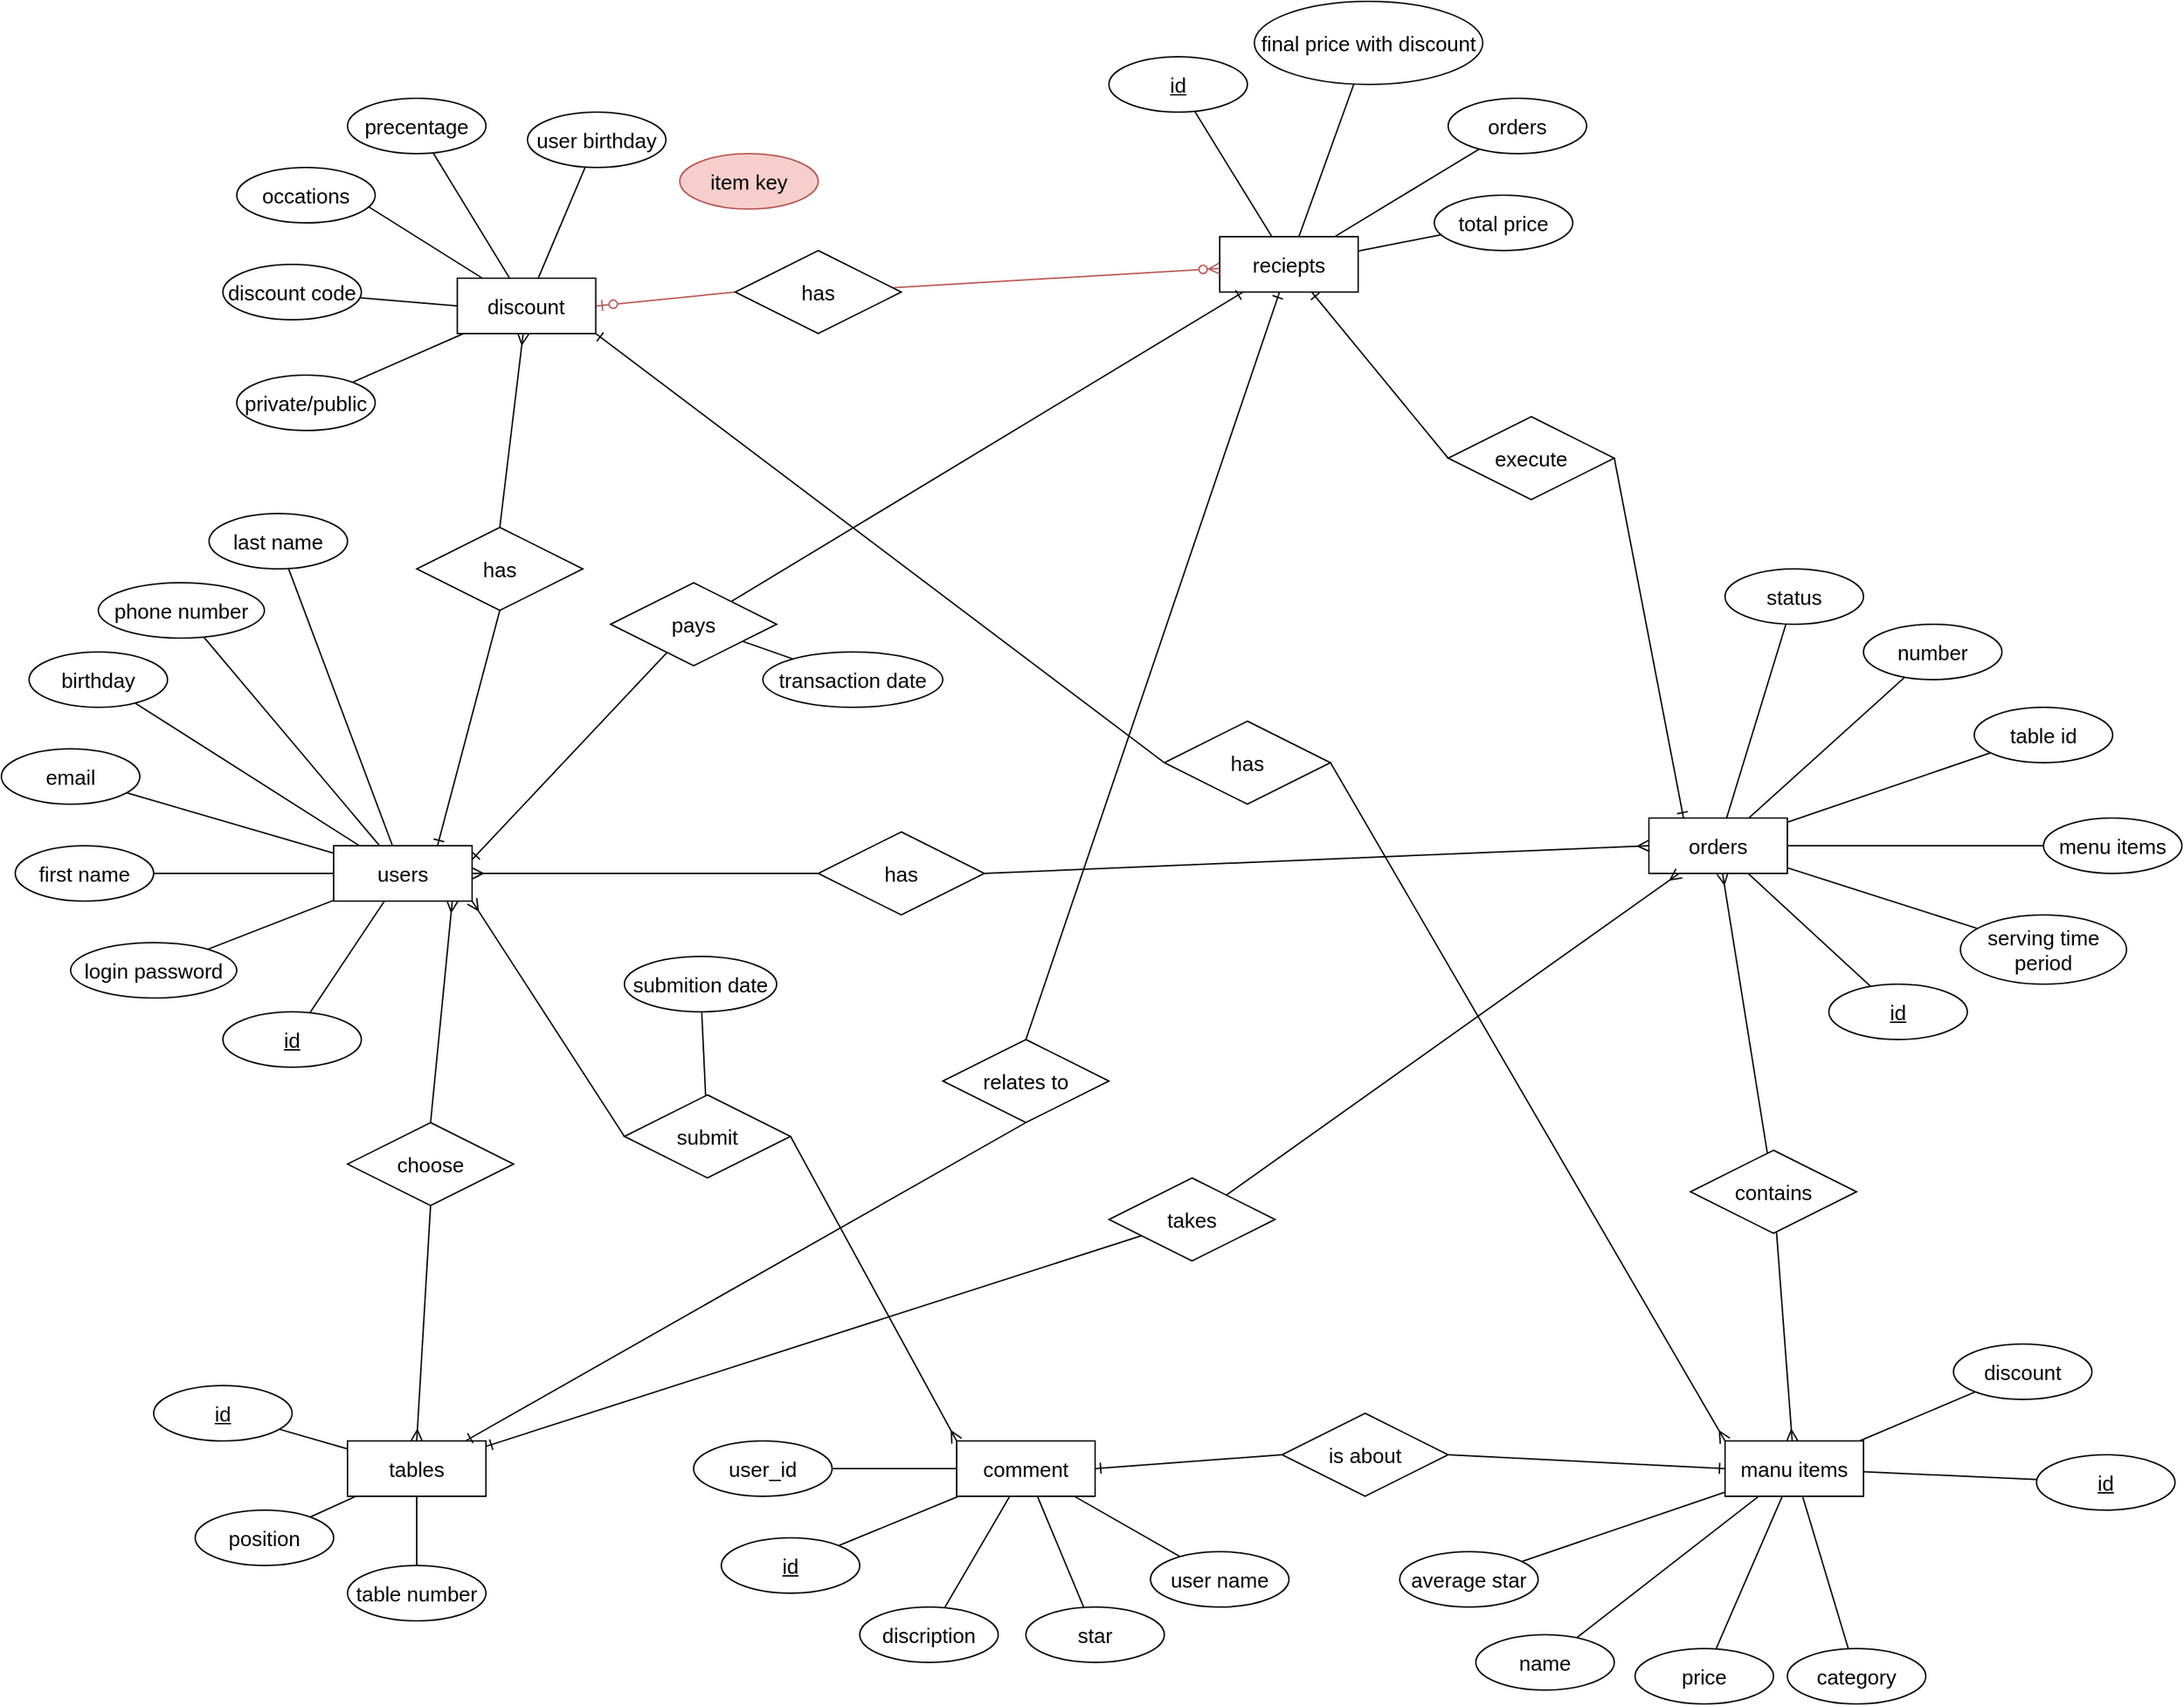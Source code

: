 <mxfile version="20.3.0" type="device"><diagram id="Ddpy_RjK-5QXKhTfbjo5" name="cafe-1"><mxGraphModel dx="2886" dy="1777" grid="1" gridSize="10" guides="1" tooltips="1" connect="1" arrows="1" fold="1" page="1" pageScale="1" pageWidth="1100" pageHeight="850" math="0" shadow="0"><root><mxCell id="0"/><mxCell id="1" parent="0"/><mxCell id="pm5B5KSl-PysvvUsQsXm-1" value="users" style="whiteSpace=wrap;html=1;align=center;fontSize=15;" vertex="1" parent="1"><mxGeometry x="30" y="10" width="100" height="40" as="geometry"/></mxCell><mxCell id="pm5B5KSl-PysvvUsQsXm-2" value="manu items" style="whiteSpace=wrap;html=1;align=center;fontSize=15;" vertex="1" parent="1"><mxGeometry x="1035" y="440" width="100" height="40" as="geometry"/></mxCell><mxCell id="pm5B5KSl-PysvvUsQsXm-3" value="reciepts" style="whiteSpace=wrap;html=1;align=center;fontSize=15;" vertex="1" parent="1"><mxGeometry x="670" y="-430" width="100" height="40" as="geometry"/></mxCell><mxCell id="pm5B5KSl-PysvvUsQsXm-4" value="orders" style="whiteSpace=wrap;html=1;align=center;fontSize=15;" vertex="1" parent="1"><mxGeometry x="980" y="-10" width="100" height="40" as="geometry"/></mxCell><mxCell id="pm5B5KSl-PysvvUsQsXm-5" value="tables" style="whiteSpace=wrap;html=1;align=center;fontSize=15;" vertex="1" parent="1"><mxGeometry x="40" y="440" width="100" height="40" as="geometry"/></mxCell><mxCell id="pm5B5KSl-PysvvUsQsXm-15" value="" style="rounded=0;orthogonalLoop=1;jettySize=auto;html=1;startArrow=none;startFill=0;endArrow=none;endFill=0;fontSize=15;" edge="1" parent="1" source="pm5B5KSl-PysvvUsQsXm-6" target="pm5B5KSl-PysvvUsQsXm-1"><mxGeometry relative="1" as="geometry"/></mxCell><mxCell id="pm5B5KSl-PysvvUsQsXm-6" value="id" style="ellipse;whiteSpace=wrap;html=1;align=center;fontStyle=4;fontSize=15;" vertex="1" parent="1"><mxGeometry x="-50" y="130" width="100" height="40" as="geometry"/></mxCell><mxCell id="pm5B5KSl-PysvvUsQsXm-18" value="" style="edgeStyle=none;rounded=0;orthogonalLoop=1;jettySize=auto;html=1;startArrow=none;startFill=0;endArrow=none;endFill=0;fontSize=15;" edge="1" parent="1" source="pm5B5KSl-PysvvUsQsXm-7" target="pm5B5KSl-PysvvUsQsXm-1"><mxGeometry relative="1" as="geometry"/></mxCell><mxCell id="pm5B5KSl-PysvvUsQsXm-7" value="last name" style="ellipse;whiteSpace=wrap;html=1;align=center;fontSize=15;" vertex="1" parent="1"><mxGeometry x="-60" y="-230" width="100" height="40" as="geometry"/></mxCell><mxCell id="pm5B5KSl-PysvvUsQsXm-16" value="" style="edgeStyle=none;rounded=0;orthogonalLoop=1;jettySize=auto;html=1;startArrow=none;startFill=0;endArrow=none;endFill=0;fontSize=15;" edge="1" parent="1" source="pm5B5KSl-PysvvUsQsXm-8" target="pm5B5KSl-PysvvUsQsXm-1"><mxGeometry relative="1" as="geometry"/></mxCell><mxCell id="pm5B5KSl-PysvvUsQsXm-8" value="phone number" style="ellipse;whiteSpace=wrap;html=1;align=center;fontSize=15;" vertex="1" parent="1"><mxGeometry x="-140" y="-180" width="120" height="40" as="geometry"/></mxCell><mxCell id="pm5B5KSl-PysvvUsQsXm-17" value="" style="edgeStyle=none;rounded=0;orthogonalLoop=1;jettySize=auto;html=1;startArrow=none;startFill=0;endArrow=none;endFill=0;fontSize=15;" edge="1" parent="1" source="pm5B5KSl-PysvvUsQsXm-9" target="pm5B5KSl-PysvvUsQsXm-1"><mxGeometry relative="1" as="geometry"/></mxCell><mxCell id="pm5B5KSl-PysvvUsQsXm-9" value="first name" style="ellipse;whiteSpace=wrap;html=1;align=center;fontSize=15;" vertex="1" parent="1"><mxGeometry x="-200" y="10" width="100" height="40" as="geometry"/></mxCell><mxCell id="pm5B5KSl-PysvvUsQsXm-19" value="" style="edgeStyle=none;rounded=0;orthogonalLoop=1;jettySize=auto;html=1;startArrow=none;startFill=0;endArrow=none;endFill=0;fontSize=15;" edge="1" parent="1" source="pm5B5KSl-PysvvUsQsXm-10" target="pm5B5KSl-PysvvUsQsXm-4"><mxGeometry relative="1" as="geometry"/></mxCell><mxCell id="pm5B5KSl-PysvvUsQsXm-10" value="table id" style="ellipse;whiteSpace=wrap;html=1;align=center;fontSize=15;" vertex="1" parent="1"><mxGeometry x="1215" y="-90" width="100" height="40" as="geometry"/></mxCell><mxCell id="pm5B5KSl-PysvvUsQsXm-20" value="" style="edgeStyle=none;rounded=0;orthogonalLoop=1;jettySize=auto;html=1;startArrow=none;startFill=0;endArrow=none;endFill=0;fontSize=15;" edge="1" parent="1" source="pm5B5KSl-PysvvUsQsXm-11" target="pm5B5KSl-PysvvUsQsXm-5"><mxGeometry relative="1" as="geometry"/></mxCell><mxCell id="pm5B5KSl-PysvvUsQsXm-11" value="table number" style="ellipse;whiteSpace=wrap;html=1;align=center;fontSize=15;" vertex="1" parent="1"><mxGeometry x="40" y="530" width="100" height="40" as="geometry"/></mxCell><mxCell id="pm5B5KSl-PysvvUsQsXm-21" value="" style="edgeStyle=none;rounded=0;orthogonalLoop=1;jettySize=auto;html=1;startArrow=none;startFill=0;endArrow=none;endFill=0;fontSize=15;" edge="1" parent="1" source="pm5B5KSl-PysvvUsQsXm-12" target="pm5B5KSl-PysvvUsQsXm-3"><mxGeometry relative="1" as="geometry"/></mxCell><mxCell id="pm5B5KSl-PysvvUsQsXm-12" value="total price" style="ellipse;whiteSpace=wrap;html=1;align=center;fontSize=15;" vertex="1" parent="1"><mxGeometry x="825" y="-460" width="100" height="40" as="geometry"/></mxCell><mxCell id="pm5B5KSl-PysvvUsQsXm-23" value="" style="edgeStyle=none;rounded=0;orthogonalLoop=1;jettySize=auto;html=1;startArrow=none;startFill=0;endArrow=none;endFill=0;fontSize=15;" edge="1" parent="1" source="pm5B5KSl-PysvvUsQsXm-13" target="pm5B5KSl-PysvvUsQsXm-5"><mxGeometry relative="1" as="geometry"/></mxCell><mxCell id="pm5B5KSl-PysvvUsQsXm-13" value="id" style="ellipse;whiteSpace=wrap;html=1;align=center;fontStyle=4;fontSize=15;" vertex="1" parent="1"><mxGeometry x="-100" y="400" width="100" height="40" as="geometry"/></mxCell><mxCell id="pm5B5KSl-PysvvUsQsXm-22" value="" style="edgeStyle=none;rounded=0;orthogonalLoop=1;jettySize=auto;html=1;startArrow=none;startFill=0;endArrow=none;endFill=0;fontSize=15;" edge="1" parent="1" source="pm5B5KSl-PysvvUsQsXm-14" target="pm5B5KSl-PysvvUsQsXm-2"><mxGeometry relative="1" as="geometry"/></mxCell><mxCell id="pm5B5KSl-PysvvUsQsXm-14" value="name" style="ellipse;whiteSpace=wrap;html=1;align=center;fontSize=15;" vertex="1" parent="1"><mxGeometry x="855" y="580" width="100" height="40" as="geometry"/></mxCell><mxCell id="pm5B5KSl-PysvvUsQsXm-25" value="" style="edgeStyle=none;rounded=0;orthogonalLoop=1;jettySize=auto;html=1;startArrow=none;startFill=0;endArrow=none;endFill=0;fontSize=15;" edge="1" parent="1" source="pm5B5KSl-PysvvUsQsXm-24" target="pm5B5KSl-PysvvUsQsXm-4"><mxGeometry relative="1" as="geometry"/></mxCell><mxCell id="pm5B5KSl-PysvvUsQsXm-24" value="id" style="ellipse;whiteSpace=wrap;html=1;align=center;fontStyle=4;fontSize=15;" vertex="1" parent="1"><mxGeometry x="1110" y="110" width="100" height="40" as="geometry"/></mxCell><mxCell id="pm5B5KSl-PysvvUsQsXm-27" value="" style="edgeStyle=none;rounded=0;orthogonalLoop=1;jettySize=auto;html=1;startArrow=none;startFill=0;endArrow=none;endFill=0;fontSize=15;" edge="1" parent="1" source="pm5B5KSl-PysvvUsQsXm-26" target="pm5B5KSl-PysvvUsQsXm-2"><mxGeometry relative="1" as="geometry"/></mxCell><mxCell id="pm5B5KSl-PysvvUsQsXm-26" value="id" style="ellipse;whiteSpace=wrap;html=1;align=center;fontStyle=4;fontSize=15;" vertex="1" parent="1"><mxGeometry x="1260" y="450" width="100" height="40" as="geometry"/></mxCell><mxCell id="pm5B5KSl-PysvvUsQsXm-29" value="" style="edgeStyle=none;rounded=0;orthogonalLoop=1;jettySize=auto;html=1;startArrow=none;startFill=0;endArrow=none;endFill=0;fontSize=15;" edge="1" parent="1" source="pm5B5KSl-PysvvUsQsXm-28" target="pm5B5KSl-PysvvUsQsXm-2"><mxGeometry relative="1" as="geometry"/></mxCell><mxCell id="pm5B5KSl-PysvvUsQsXm-28" value="price" style="ellipse;whiteSpace=wrap;html=1;align=center;fontSize=15;" vertex="1" parent="1"><mxGeometry x="970" y="590" width="100" height="40" as="geometry"/></mxCell><mxCell id="pm5B5KSl-PysvvUsQsXm-31" value="" style="edgeStyle=none;rounded=0;orthogonalLoop=1;jettySize=auto;html=1;startArrow=none;startFill=0;endArrow=none;endFill=0;fontSize=15;" edge="1" parent="1" source="pm5B5KSl-PysvvUsQsXm-30" target="pm5B5KSl-PysvvUsQsXm-3"><mxGeometry relative="1" as="geometry"/></mxCell><mxCell id="pm5B5KSl-PysvvUsQsXm-30" value="orders" style="ellipse;whiteSpace=wrap;html=1;align=center;fontSize=15;" vertex="1" parent="1"><mxGeometry x="835" y="-530" width="100" height="40" as="geometry"/></mxCell><mxCell id="pm5B5KSl-PysvvUsQsXm-33" value="" style="edgeStyle=none;rounded=0;orthogonalLoop=1;jettySize=auto;html=1;startArrow=none;startFill=0;endArrow=none;endFill=0;fontSize=15;" edge="1" parent="1" source="pm5B5KSl-PysvvUsQsXm-32" target="pm5B5KSl-PysvvUsQsXm-3"><mxGeometry relative="1" as="geometry"/></mxCell><mxCell id="pm5B5KSl-PysvvUsQsXm-32" value="id" style="ellipse;whiteSpace=wrap;html=1;align=center;fontStyle=4;fontSize=15;" vertex="1" parent="1"><mxGeometry x="590" y="-560" width="100" height="40" as="geometry"/></mxCell><mxCell id="pm5B5KSl-PysvvUsQsXm-35" value="" style="edgeStyle=none;rounded=0;orthogonalLoop=1;jettySize=auto;html=1;startArrow=none;startFill=0;endArrow=none;endFill=0;fontSize=15;" edge="1" parent="1" source="pm5B5KSl-PysvvUsQsXm-34" target="pm5B5KSl-PysvvUsQsXm-1"><mxGeometry relative="1" as="geometry"/></mxCell><mxCell id="pm5B5KSl-PysvvUsQsXm-34" value="email" style="ellipse;whiteSpace=wrap;html=1;align=center;fontSize=15;" vertex="1" parent="1"><mxGeometry x="-210" y="-60" width="100" height="40" as="geometry"/></mxCell><mxCell id="pm5B5KSl-PysvvUsQsXm-38" value="" style="edgeStyle=none;rounded=0;orthogonalLoop=1;jettySize=auto;html=1;startArrow=none;startFill=0;endArrow=none;endFill=0;fontSize=15;" edge="1" parent="1" source="pm5B5KSl-PysvvUsQsXm-37" target="pm5B5KSl-PysvvUsQsXm-1"><mxGeometry relative="1" as="geometry"/></mxCell><mxCell id="pm5B5KSl-PysvvUsQsXm-37" value="login password" style="ellipse;whiteSpace=wrap;html=1;align=center;fontSize=15;" vertex="1" parent="1"><mxGeometry x="-160" y="80" width="120" height="40" as="geometry"/></mxCell><mxCell id="pm5B5KSl-PysvvUsQsXm-40" value="" style="edgeStyle=none;rounded=0;orthogonalLoop=1;jettySize=auto;html=1;startArrow=none;startFill=0;endArrow=none;endFill=0;fontSize=15;" edge="1" parent="1" source="pm5B5KSl-PysvvUsQsXm-39" target="pm5B5KSl-PysvvUsQsXm-1"><mxGeometry relative="1" as="geometry"/></mxCell><mxCell id="pm5B5KSl-PysvvUsQsXm-39" value="birthday" style="ellipse;whiteSpace=wrap;html=1;align=center;fontSize=15;" vertex="1" parent="1"><mxGeometry x="-190" y="-130" width="100" height="40" as="geometry"/></mxCell><mxCell id="pm5B5KSl-PysvvUsQsXm-42" value="" style="edgeStyle=none;rounded=0;orthogonalLoop=1;jettySize=auto;html=1;startArrow=none;startFill=0;endArrow=none;endFill=0;fontSize=15;" edge="1" parent="1" source="pm5B5KSl-PysvvUsQsXm-41" target="pm5B5KSl-PysvvUsQsXm-5"><mxGeometry relative="1" as="geometry"/></mxCell><mxCell id="pm5B5KSl-PysvvUsQsXm-41" value="position" style="ellipse;whiteSpace=wrap;html=1;align=center;fontSize=15;" vertex="1" parent="1"><mxGeometry x="-70" y="490" width="100" height="40" as="geometry"/></mxCell><mxCell id="pm5B5KSl-PysvvUsQsXm-50" value="" style="edgeStyle=none;rounded=0;orthogonalLoop=1;jettySize=auto;html=1;startArrow=none;startFill=0;endArrow=none;endFill=0;fontSize=15;" edge="1" parent="1" source="pm5B5KSl-PysvvUsQsXm-43" target="pm5B5KSl-PysvvUsQsXm-2"><mxGeometry relative="1" as="geometry"/></mxCell><mxCell id="pm5B5KSl-PysvvUsQsXm-43" value="discount" style="ellipse;whiteSpace=wrap;html=1;align=center;fontSize=15;" vertex="1" parent="1"><mxGeometry x="1200" y="370" width="100" height="40" as="geometry"/></mxCell><mxCell id="pm5B5KSl-PysvvUsQsXm-47" value="" style="edgeStyle=none;rounded=0;orthogonalLoop=1;jettySize=auto;html=1;startArrow=none;startFill=0;endArrow=none;endFill=0;fontSize=15;" edge="1" parent="1" source="pm5B5KSl-PysvvUsQsXm-44" target="pm5B5KSl-PysvvUsQsXm-2"><mxGeometry relative="1" as="geometry"/></mxCell><mxCell id="pm5B5KSl-PysvvUsQsXm-44" value="category" style="ellipse;whiteSpace=wrap;html=1;align=center;fontSize=15;" vertex="1" parent="1"><mxGeometry x="1080" y="590" width="100" height="40" as="geometry"/></mxCell><mxCell id="pm5B5KSl-PysvvUsQsXm-45" value="serving time period" style="ellipse;whiteSpace=wrap;html=1;align=center;fontSize=15;" vertex="1" parent="1"><mxGeometry x="1205" y="60" width="120" height="50" as="geometry"/></mxCell><mxCell id="pm5B5KSl-PysvvUsQsXm-55" value="" style="edgeStyle=none;rounded=0;orthogonalLoop=1;jettySize=auto;html=1;startArrow=none;startFill=0;endArrow=none;endFill=0;fontSize=15;" edge="1" parent="1" source="pm5B5KSl-PysvvUsQsXm-54" target="pm5B5KSl-PysvvUsQsXm-3"><mxGeometry relative="1" as="geometry"/></mxCell><mxCell id="pm5B5KSl-PysvvUsQsXm-54" value="final price with discount" style="ellipse;whiteSpace=wrap;html=1;align=center;fontSize=15;" vertex="1" parent="1"><mxGeometry x="695" y="-600" width="165" height="60" as="geometry"/></mxCell><mxCell id="pm5B5KSl-PysvvUsQsXm-60" value="" style="edgeStyle=none;rounded=0;orthogonalLoop=1;jettySize=auto;html=1;startArrow=none;startFill=0;endArrow=none;endFill=0;fontSize=15;" edge="1" parent="1" source="pm5B5KSl-PysvvUsQsXm-57" target="pm5B5KSl-PysvvUsQsXm-4"><mxGeometry relative="1" as="geometry"/></mxCell><mxCell id="pm5B5KSl-PysvvUsQsXm-57" value="number" style="ellipse;whiteSpace=wrap;html=1;align=center;fontSize=15;" vertex="1" parent="1"><mxGeometry x="1135" y="-150" width="100" height="40" as="geometry"/></mxCell><mxCell id="pm5B5KSl-PysvvUsQsXm-59" value="" style="edgeStyle=none;rounded=0;orthogonalLoop=1;jettySize=auto;html=1;startArrow=none;startFill=0;endArrow=none;endFill=0;fontSize=15;" edge="1" parent="1" source="pm5B5KSl-PysvvUsQsXm-58" target="pm5B5KSl-PysvvUsQsXm-4"><mxGeometry relative="1" as="geometry"/></mxCell><mxCell id="pm5B5KSl-PysvvUsQsXm-58" value="menu items" style="ellipse;whiteSpace=wrap;html=1;align=center;fontSize=15;" vertex="1" parent="1"><mxGeometry x="1265" y="-10" width="100" height="40" as="geometry"/></mxCell><mxCell id="pm5B5KSl-PysvvUsQsXm-62" value="" style="edgeStyle=none;rounded=0;orthogonalLoop=1;jettySize=auto;html=1;startArrow=none;startFill=0;endArrow=none;endFill=0;fontSize=15;" edge="1" parent="1" source="pm5B5KSl-PysvvUsQsXm-61" target="pm5B5KSl-PysvvUsQsXm-4"><mxGeometry relative="1" as="geometry"/></mxCell><mxCell id="pm5B5KSl-PysvvUsQsXm-61" value="status" style="ellipse;whiteSpace=wrap;html=1;align=center;fontSize=15;" vertex="1" parent="1"><mxGeometry x="1035" y="-190" width="100" height="40" as="geometry"/></mxCell><mxCell id="pm5B5KSl-PysvvUsQsXm-64" value="" style="edgeStyle=none;rounded=0;orthogonalLoop=1;jettySize=auto;html=1;startArrow=none;startFill=0;endArrow=none;endFill=0;fontSize=15;" edge="1" parent="1" source="pm5B5KSl-PysvvUsQsXm-45" target="pm5B5KSl-PysvvUsQsXm-4"><mxGeometry relative="1" as="geometry"><mxPoint x="1256.903" y="87.047" as="sourcePoint"/></mxGeometry></mxCell><mxCell id="pm5B5KSl-PysvvUsQsXm-74" style="edgeStyle=none;rounded=0;orthogonalLoop=1;jettySize=auto;html=1;exitX=0;exitY=0.5;exitDx=0;exitDy=0;entryX=1;entryY=0.5;entryDx=0;entryDy=0;startArrow=none;startFill=0;endArrow=ERmany;endFill=0;fontSize=15;" edge="1" parent="1" source="pm5B5KSl-PysvvUsQsXm-65" target="pm5B5KSl-PysvvUsQsXm-1"><mxGeometry relative="1" as="geometry"/></mxCell><mxCell id="pm5B5KSl-PysvvUsQsXm-75" style="edgeStyle=none;rounded=0;orthogonalLoop=1;jettySize=auto;html=1;exitX=1;exitY=0.5;exitDx=0;exitDy=0;startArrow=none;startFill=0;endArrow=ERmany;endFill=0;entryX=0;entryY=0.5;entryDx=0;entryDy=0;fontSize=15;" edge="1" parent="1" source="pm5B5KSl-PysvvUsQsXm-65" target="pm5B5KSl-PysvvUsQsXm-4"><mxGeometry relative="1" as="geometry"><mxPoint x="820" y="120.0" as="targetPoint"/></mxGeometry></mxCell><mxCell id="pm5B5KSl-PysvvUsQsXm-65" value="has" style="shape=rhombus;perimeter=rhombusPerimeter;whiteSpace=wrap;html=1;align=center;fontSize=15;" vertex="1" parent="1"><mxGeometry x="380" width="120" height="60" as="geometry"/></mxCell><mxCell id="pm5B5KSl-PysvvUsQsXm-71" value="" style="edgeStyle=none;rounded=0;orthogonalLoop=1;jettySize=auto;html=1;startArrow=none;startFill=0;endArrow=ERone;endFill=0;exitX=0;exitY=0.5;exitDx=0;exitDy=0;fontSize=15;" edge="1" parent="1" source="pm5B5KSl-PysvvUsQsXm-66" target="pm5B5KSl-PysvvUsQsXm-3"><mxGeometry relative="1" as="geometry"><mxPoint x="880" y="-320.0" as="sourcePoint"/></mxGeometry></mxCell><mxCell id="pm5B5KSl-PysvvUsQsXm-73" style="edgeStyle=none;rounded=0;orthogonalLoop=1;jettySize=auto;html=1;exitX=1;exitY=0.5;exitDx=0;exitDy=0;entryX=0.25;entryY=0;entryDx=0;entryDy=0;startArrow=none;startFill=0;endArrow=ERone;endFill=0;fontSize=15;" edge="1" parent="1" source="pm5B5KSl-PysvvUsQsXm-66" target="pm5B5KSl-PysvvUsQsXm-4"><mxGeometry relative="1" as="geometry"/></mxCell><mxCell id="pm5B5KSl-PysvvUsQsXm-66" value="execute" style="shape=rhombus;perimeter=rhombusPerimeter;whiteSpace=wrap;html=1;align=center;fontSize=15;" vertex="1" parent="1"><mxGeometry x="835" y="-300" width="120" height="60" as="geometry"/></mxCell><mxCell id="pm5B5KSl-PysvvUsQsXm-76" value="" style="edgeStyle=none;rounded=0;orthogonalLoop=1;jettySize=auto;html=1;startArrow=none;startFill=0;endArrow=ERmany;endFill=0;fontSize=15;" edge="1" parent="1" source="pm5B5KSl-PysvvUsQsXm-67" target="pm5B5KSl-PysvvUsQsXm-4"><mxGeometry relative="1" as="geometry"/></mxCell><mxCell id="pm5B5KSl-PysvvUsQsXm-77" value="" style="edgeStyle=none;rounded=0;orthogonalLoop=1;jettySize=auto;html=1;startArrow=none;startFill=0;endArrow=ERmany;endFill=0;fontSize=15;" edge="1" parent="1" source="pm5B5KSl-PysvvUsQsXm-67" target="pm5B5KSl-PysvvUsQsXm-2"><mxGeometry relative="1" as="geometry"/></mxCell><mxCell id="pm5B5KSl-PysvvUsQsXm-67" value="contains" style="shape=rhombus;perimeter=rhombusPerimeter;whiteSpace=wrap;html=1;align=center;fontSize=15;" vertex="1" parent="1"><mxGeometry x="1010" y="230" width="120" height="60" as="geometry"/></mxCell><mxCell id="pm5B5KSl-PysvvUsQsXm-69" value="" style="edgeStyle=none;rounded=0;orthogonalLoop=1;jettySize=auto;html=1;startArrow=none;startFill=0;endArrow=ERmany;endFill=0;exitX=0.5;exitY=0;exitDx=0;exitDy=0;fontSize=15;entryX=0.857;entryY=0.996;entryDx=0;entryDy=0;entryPerimeter=0;" edge="1" parent="1" source="pm5B5KSl-PysvvUsQsXm-68" target="pm5B5KSl-PysvvUsQsXm-1"><mxGeometry relative="1" as="geometry"><mxPoint x="110" y="170" as="sourcePoint"/></mxGeometry></mxCell><mxCell id="pm5B5KSl-PysvvUsQsXm-70" style="edgeStyle=none;rounded=0;orthogonalLoop=1;jettySize=auto;html=1;exitX=0.5;exitY=1;exitDx=0;exitDy=0;entryX=0.5;entryY=0;entryDx=0;entryDy=0;startArrow=none;startFill=0;endArrow=ERmany;endFill=0;fontSize=15;" edge="1" parent="1" source="pm5B5KSl-PysvvUsQsXm-68" target="pm5B5KSl-PysvvUsQsXm-5"><mxGeometry relative="1" as="geometry"/></mxCell><mxCell id="pm5B5KSl-PysvvUsQsXm-68" value="choose" style="shape=rhombus;perimeter=rhombusPerimeter;whiteSpace=wrap;html=1;align=center;fontSize=15;" vertex="1" parent="1"><mxGeometry x="40" y="210" width="120" height="60" as="geometry"/></mxCell><mxCell id="pm5B5KSl-PysvvUsQsXm-93" style="edgeStyle=none;rounded=0;orthogonalLoop=1;jettySize=auto;html=1;exitX=1;exitY=0.5;exitDx=0;exitDy=0;entryX=0;entryY=0;entryDx=0;entryDy=0;startArrow=none;startFill=0;endArrow=ERmany;endFill=0;fontSize=15;" edge="1" parent="1" source="pm5B5KSl-PysvvUsQsXm-78" target="pm5B5KSl-PysvvUsQsXm-91"><mxGeometry relative="1" as="geometry"/></mxCell><mxCell id="pm5B5KSl-PysvvUsQsXm-134" style="edgeStyle=none;rounded=0;orthogonalLoop=1;jettySize=auto;html=1;exitX=0;exitY=0.5;exitDx=0;exitDy=0;entryX=1;entryY=1;entryDx=0;entryDy=0;fontSize=15;startArrow=none;startFill=0;endArrow=ERmany;endFill=0;" edge="1" parent="1" source="pm5B5KSl-PysvvUsQsXm-78" target="pm5B5KSl-PysvvUsQsXm-1"><mxGeometry relative="1" as="geometry"/></mxCell><mxCell id="pm5B5KSl-PysvvUsQsXm-78" value="submit" style="shape=rhombus;perimeter=rhombusPerimeter;whiteSpace=wrap;html=1;align=center;fontSize=15;" vertex="1" parent="1"><mxGeometry x="240" y="190" width="120" height="60" as="geometry"/></mxCell><mxCell id="pm5B5KSl-PysvvUsQsXm-79" value="discount" style="whiteSpace=wrap;html=1;align=center;fontSize=15;" vertex="1" parent="1"><mxGeometry x="119.31" y="-400" width="100" height="40" as="geometry"/></mxCell><mxCell id="pm5B5KSl-PysvvUsQsXm-81" value="" style="edgeStyle=none;rounded=0;orthogonalLoop=1;jettySize=auto;html=1;startArrow=none;startFill=0;endArrow=none;endFill=0;fontSize=15;" edge="1" parent="1" source="pm5B5KSl-PysvvUsQsXm-80" target="pm5B5KSl-PysvvUsQsXm-79"><mxGeometry relative="1" as="geometry"/></mxCell><mxCell id="pm5B5KSl-PysvvUsQsXm-80" value="user birthday" style="ellipse;whiteSpace=wrap;html=1;align=center;fontSize=15;" vertex="1" parent="1"><mxGeometry x="170" y="-520" width="100" height="40" as="geometry"/></mxCell><mxCell id="pm5B5KSl-PysvvUsQsXm-83" value="" style="edgeStyle=none;rounded=0;orthogonalLoop=1;jettySize=auto;html=1;startArrow=none;startFill=0;endArrow=none;endFill=0;exitX=0.5;exitY=0;exitDx=0;exitDy=0;fontSize=15;" edge="1" parent="1" source="pm5B5KSl-PysvvUsQsXm-82" target="pm5B5KSl-PysvvUsQsXm-79"><mxGeometry relative="1" as="geometry"><mxPoint x="280.691" y="-316.4" as="sourcePoint"/></mxGeometry></mxCell><mxCell id="pm5B5KSl-PysvvUsQsXm-82" value="occations" style="ellipse;whiteSpace=wrap;html=1;align=center;fontSize=15;" vertex="1" parent="1"><mxGeometry x="-40" y="-480" width="100" height="40" as="geometry"/></mxCell><mxCell id="pm5B5KSl-PysvvUsQsXm-85" value="" style="edgeStyle=none;rounded=0;orthogonalLoop=1;jettySize=auto;html=1;startArrow=none;startFill=0;endArrow=none;endFill=0;fontSize=15;" edge="1" parent="1" source="pm5B5KSl-PysvvUsQsXm-84" target="pm5B5KSl-PysvvUsQsXm-79"><mxGeometry relative="1" as="geometry"/></mxCell><mxCell id="pm5B5KSl-PysvvUsQsXm-84" value="precentage" style="ellipse;whiteSpace=wrap;html=1;align=center;fontSize=15;" vertex="1" parent="1"><mxGeometry x="40" y="-530" width="100" height="40" as="geometry"/></mxCell><mxCell id="pm5B5KSl-PysvvUsQsXm-90" value="" style="edgeStyle=none;rounded=0;orthogonalLoop=1;jettySize=auto;html=1;startArrow=none;startFill=0;endArrow=none;endFill=0;entryX=0;entryY=0.5;entryDx=0;entryDy=0;fontSize=15;" edge="1" parent="1" source="pm5B5KSl-PysvvUsQsXm-88" target="pm5B5KSl-PysvvUsQsXm-79"><mxGeometry relative="1" as="geometry"/></mxCell><mxCell id="pm5B5KSl-PysvvUsQsXm-88" value="discount code" style="ellipse;whiteSpace=wrap;html=1;align=center;fontSize=15;" vertex="1" parent="1"><mxGeometry x="-50" y="-410" width="100" height="40" as="geometry"/></mxCell><mxCell id="pm5B5KSl-PysvvUsQsXm-91" value="comment" style="whiteSpace=wrap;html=1;align=center;fontSize=15;" vertex="1" parent="1"><mxGeometry x="480" y="440" width="100" height="40" as="geometry"/></mxCell><mxCell id="pm5B5KSl-PysvvUsQsXm-94" style="edgeStyle=none;rounded=0;orthogonalLoop=1;jettySize=auto;html=1;exitX=0.5;exitY=1;exitDx=0;exitDy=0;startArrow=none;startFill=0;endArrow=none;endFill=0;fontSize=15;" edge="1" parent="1" source="pm5B5KSl-PysvvUsQsXm-79" target="pm5B5KSl-PysvvUsQsXm-79"><mxGeometry relative="1" as="geometry"/></mxCell><mxCell id="pm5B5KSl-PysvvUsQsXm-96" value="" style="edgeStyle=none;rounded=0;orthogonalLoop=1;jettySize=auto;html=1;startArrow=none;startFill=0;endArrow=ERone;endFill=0;exitX=0;exitY=0.5;exitDx=0;exitDy=0;entryX=1;entryY=0.5;entryDx=0;entryDy=0;fontSize=15;" edge="1" parent="1" source="pm5B5KSl-PysvvUsQsXm-95" target="pm5B5KSl-PysvvUsQsXm-91"><mxGeometry relative="1" as="geometry"/></mxCell><mxCell id="pm5B5KSl-PysvvUsQsXm-135" style="edgeStyle=none;rounded=0;orthogonalLoop=1;jettySize=auto;html=1;exitX=1;exitY=0.5;exitDx=0;exitDy=0;entryX=0;entryY=0.5;entryDx=0;entryDy=0;fontSize=15;startArrow=none;startFill=0;endArrow=ERone;endFill=0;" edge="1" parent="1" source="pm5B5KSl-PysvvUsQsXm-95" target="pm5B5KSl-PysvvUsQsXm-2"><mxGeometry relative="1" as="geometry"/></mxCell><mxCell id="pm5B5KSl-PysvvUsQsXm-95" value="is about" style="shape=rhombus;perimeter=rhombusPerimeter;whiteSpace=wrap;html=1;align=center;fontSize=15;" vertex="1" parent="1"><mxGeometry x="715" y="420" width="120" height="60" as="geometry"/></mxCell><mxCell id="pm5B5KSl-PysvvUsQsXm-99" value="" style="edgeStyle=none;rounded=0;orthogonalLoop=1;jettySize=auto;html=1;startArrow=none;startFill=0;endArrow=ERzeroToMany;endFill=0;fontSize=15;fillColor=#f8cecc;strokeColor=#b85450;" edge="1" parent="1" source="pm5B5KSl-PysvvUsQsXm-98" target="pm5B5KSl-PysvvUsQsXm-3"><mxGeometry relative="1" as="geometry"/></mxCell><mxCell id="pm5B5KSl-PysvvUsQsXm-138" style="edgeStyle=none;rounded=0;orthogonalLoop=1;jettySize=auto;html=1;exitX=0;exitY=0.5;exitDx=0;exitDy=0;fontSize=15;startArrow=none;startFill=0;endArrow=ERzeroToOne;endFill=0;fillColor=#f8cecc;strokeColor=#b85450;" edge="1" parent="1" source="pm5B5KSl-PysvvUsQsXm-98"><mxGeometry relative="1" as="geometry"><mxPoint x="220" y="-380" as="targetPoint"/></mxGeometry></mxCell><mxCell id="pm5B5KSl-PysvvUsQsXm-98" value="has" style="shape=rhombus;perimeter=rhombusPerimeter;whiteSpace=wrap;html=1;align=center;fontSize=15;" vertex="1" parent="1"><mxGeometry x="320" y="-420" width="120" height="60" as="geometry"/></mxCell><mxCell id="pm5B5KSl-PysvvUsQsXm-103" value="" style="edgeStyle=none;rounded=0;orthogonalLoop=1;jettySize=auto;html=1;startArrow=none;startFill=0;endArrow=none;endFill=0;fontSize=15;" edge="1" parent="1" source="pm5B5KSl-PysvvUsQsXm-102" target="pm5B5KSl-PysvvUsQsXm-78"><mxGeometry relative="1" as="geometry"/></mxCell><mxCell id="pm5B5KSl-PysvvUsQsXm-102" value="submition date" style="ellipse;whiteSpace=wrap;html=1;align=center;fontSize=15;" vertex="1" parent="1"><mxGeometry x="240" y="90" width="110" height="40" as="geometry"/></mxCell><mxCell id="pm5B5KSl-PysvvUsQsXm-105" value="" style="edgeStyle=none;rounded=0;orthogonalLoop=1;jettySize=auto;html=1;startArrow=none;startFill=0;endArrow=none;endFill=0;fontSize=15;" edge="1" parent="1" source="pm5B5KSl-PysvvUsQsXm-104" target="pm5B5KSl-PysvvUsQsXm-91"><mxGeometry relative="1" as="geometry"/></mxCell><mxCell id="pm5B5KSl-PysvvUsQsXm-104" value="discription" style="ellipse;whiteSpace=wrap;html=1;align=center;fontSize=15;" vertex="1" parent="1"><mxGeometry x="410" y="560" width="100" height="40" as="geometry"/></mxCell><mxCell id="pm5B5KSl-PysvvUsQsXm-107" value="" style="edgeStyle=none;rounded=0;orthogonalLoop=1;jettySize=auto;html=1;startArrow=none;startFill=0;endArrow=none;endFill=0;fontSize=15;" edge="1" parent="1" source="pm5B5KSl-PysvvUsQsXm-106" target="pm5B5KSl-PysvvUsQsXm-91"><mxGeometry relative="1" as="geometry"/></mxCell><mxCell id="pm5B5KSl-PysvvUsQsXm-106" value="star" style="ellipse;whiteSpace=wrap;html=1;align=center;fontSize=15;" vertex="1" parent="1"><mxGeometry x="530" y="560" width="100" height="40" as="geometry"/></mxCell><mxCell id="pm5B5KSl-PysvvUsQsXm-109" value="" style="edgeStyle=none;rounded=0;orthogonalLoop=1;jettySize=auto;html=1;startArrow=none;startFill=0;endArrow=ERmany;endFill=0;fontSize=15;exitX=0.5;exitY=0;exitDx=0;exitDy=0;" edge="1" parent="1" source="pm5B5KSl-PysvvUsQsXm-108" target="pm5B5KSl-PysvvUsQsXm-79"><mxGeometry relative="1" as="geometry"/></mxCell><mxCell id="pm5B5KSl-PysvvUsQsXm-110" value="" style="edgeStyle=none;rounded=0;orthogonalLoop=1;jettySize=auto;html=1;startArrow=none;startFill=0;endArrow=ERone;endFill=0;entryX=0.75;entryY=0;entryDx=0;entryDy=0;fontSize=15;exitX=0.5;exitY=1;exitDx=0;exitDy=0;" edge="1" parent="1" source="pm5B5KSl-PysvvUsQsXm-108" target="pm5B5KSl-PysvvUsQsXm-1"><mxGeometry relative="1" as="geometry"/></mxCell><mxCell id="pm5B5KSl-PysvvUsQsXm-108" value="has" style="shape=rhombus;perimeter=rhombusPerimeter;whiteSpace=wrap;html=1;align=center;fontSize=15;" vertex="1" parent="1"><mxGeometry x="90" y="-220" width="120" height="60" as="geometry"/></mxCell><mxCell id="pm5B5KSl-PysvvUsQsXm-112" value="" style="edgeStyle=none;rounded=0;orthogonalLoop=1;jettySize=auto;html=1;startArrow=none;startFill=0;endArrow=none;endFill=0;fontSize=15;" edge="1" parent="1" source="pm5B5KSl-PysvvUsQsXm-111" target="pm5B5KSl-PysvvUsQsXm-79"><mxGeometry relative="1" as="geometry"/></mxCell><mxCell id="pm5B5KSl-PysvvUsQsXm-111" value="private/public" style="ellipse;whiteSpace=wrap;html=1;align=center;fontSize=15;" vertex="1" parent="1"><mxGeometry x="-40" y="-330" width="100" height="40" as="geometry"/></mxCell><mxCell id="pm5B5KSl-PysvvUsQsXm-115" value="&lt;br&gt;&lt;br&gt;&lt;br&gt;&lt;br&gt;&lt;br&gt;&lt;br&gt;&lt;br&gt;&lt;br&gt;" style="edgeStyle=none;rounded=0;orthogonalLoop=1;jettySize=auto;html=1;startArrow=none;startFill=0;endArrow=ERone;endFill=0;fontSize=15;" edge="1" parent="1" source="pm5B5KSl-PysvvUsQsXm-114" target="pm5B5KSl-PysvvUsQsXm-3"><mxGeometry relative="1" as="geometry"/></mxCell><mxCell id="pm5B5KSl-PysvvUsQsXm-116" value="" style="edgeStyle=none;rounded=0;orthogonalLoop=1;jettySize=auto;html=1;startArrow=none;startFill=0;endArrow=ERone;endFill=0;fontSize=15;entryX=1;entryY=0.25;entryDx=0;entryDy=0;" edge="1" parent="1" source="pm5B5KSl-PysvvUsQsXm-114" target="pm5B5KSl-PysvvUsQsXm-1"><mxGeometry relative="1" as="geometry"/></mxCell><mxCell id="pm5B5KSl-PysvvUsQsXm-114" value="pays" style="shape=rhombus;perimeter=rhombusPerimeter;whiteSpace=wrap;html=1;align=center;fontSize=15;" vertex="1" parent="1"><mxGeometry x="230" y="-180" width="120" height="60" as="geometry"/></mxCell><mxCell id="pm5B5KSl-PysvvUsQsXm-118" value="" style="edgeStyle=none;rounded=0;orthogonalLoop=1;jettySize=auto;html=1;startArrow=none;startFill=0;endArrow=none;endFill=0;fontSize=15;" edge="1" parent="1" source="pm5B5KSl-PysvvUsQsXm-117" target="pm5B5KSl-PysvvUsQsXm-114"><mxGeometry relative="1" as="geometry"/></mxCell><mxCell id="pm5B5KSl-PysvvUsQsXm-117" value="transaction date" style="ellipse;whiteSpace=wrap;html=1;align=center;fontSize=15;" vertex="1" parent="1"><mxGeometry x="340" y="-130" width="130" height="40" as="geometry"/></mxCell><mxCell id="pm5B5KSl-PysvvUsQsXm-120" value="" style="edgeStyle=none;rounded=0;orthogonalLoop=1;jettySize=auto;html=1;fontSize=15;startArrow=none;startFill=0;endArrow=ERmany;endFill=0;" edge="1" parent="1" source="pm5B5KSl-PysvvUsQsXm-119" target="pm5B5KSl-PysvvUsQsXm-4"><mxGeometry relative="1" as="geometry"/></mxCell><mxCell id="pm5B5KSl-PysvvUsQsXm-121" value="" style="edgeStyle=none;rounded=0;orthogonalLoop=1;jettySize=auto;html=1;fontSize=15;startArrow=none;startFill=0;endArrow=ERone;endFill=0;" edge="1" parent="1" source="pm5B5KSl-PysvvUsQsXm-119" target="pm5B5KSl-PysvvUsQsXm-5"><mxGeometry relative="1" as="geometry"/></mxCell><mxCell id="pm5B5KSl-PysvvUsQsXm-119" value="takes" style="shape=rhombus;perimeter=rhombusPerimeter;whiteSpace=wrap;html=1;align=center;fontSize=15;" vertex="1" parent="1"><mxGeometry x="590" y="250" width="120" height="60" as="geometry"/></mxCell><mxCell id="pm5B5KSl-PysvvUsQsXm-123" value="" style="edgeStyle=none;rounded=0;orthogonalLoop=1;jettySize=auto;html=1;fontSize=15;startArrow=none;startFill=0;endArrow=ERone;endFill=0;exitX=0.5;exitY=0;exitDx=0;exitDy=0;" edge="1" parent="1" source="pm5B5KSl-PysvvUsQsXm-122" target="pm5B5KSl-PysvvUsQsXm-3"><mxGeometry relative="1" as="geometry"/></mxCell><mxCell id="pm5B5KSl-PysvvUsQsXm-124" value="" style="edgeStyle=none;rounded=0;orthogonalLoop=1;jettySize=auto;html=1;fontSize=15;startArrow=none;startFill=0;endArrow=ERone;endFill=0;exitX=0.5;exitY=1;exitDx=0;exitDy=0;" edge="1" parent="1" source="pm5B5KSl-PysvvUsQsXm-122" target="pm5B5KSl-PysvvUsQsXm-5"><mxGeometry relative="1" as="geometry"/></mxCell><mxCell id="pm5B5KSl-PysvvUsQsXm-122" value="relates to" style="shape=rhombus;perimeter=rhombusPerimeter;whiteSpace=wrap;html=1;align=center;fontSize=15;" vertex="1" parent="1"><mxGeometry x="470" y="150" width="120" height="60" as="geometry"/></mxCell><mxCell id="pm5B5KSl-PysvvUsQsXm-127" value="" style="edgeStyle=none;rounded=0;orthogonalLoop=1;jettySize=auto;html=1;fontSize=15;startArrow=none;startFill=0;endArrow=none;endFill=0;" edge="1" parent="1" source="pm5B5KSl-PysvvUsQsXm-126" target="pm5B5KSl-PysvvUsQsXm-91"><mxGeometry relative="1" as="geometry"/></mxCell><mxCell id="pm5B5KSl-PysvvUsQsXm-126" value="id" style="ellipse;whiteSpace=wrap;html=1;align=center;fontStyle=4;fontSize=15;" vertex="1" parent="1"><mxGeometry x="310" y="510" width="100" height="40" as="geometry"/></mxCell><mxCell id="pm5B5KSl-PysvvUsQsXm-130" value="" style="edgeStyle=none;rounded=0;orthogonalLoop=1;jettySize=auto;html=1;fontSize=15;startArrow=none;startFill=0;endArrow=none;endFill=0;" edge="1" parent="1" source="pm5B5KSl-PysvvUsQsXm-129" target="pm5B5KSl-PysvvUsQsXm-91"><mxGeometry relative="1" as="geometry"/></mxCell><mxCell id="pm5B5KSl-PysvvUsQsXm-129" value="user_id" style="ellipse;whiteSpace=wrap;html=1;align=center;fontSize=15;" vertex="1" parent="1"><mxGeometry x="290" y="440" width="100" height="40" as="geometry"/></mxCell><mxCell id="pm5B5KSl-PysvvUsQsXm-133" value="item key" style="ellipse;whiteSpace=wrap;html=1;align=center;fontSize=15;fillColor=#f8cecc;strokeColor=#b85450;" vertex="1" parent="1"><mxGeometry x="280" y="-490" width="100" height="40" as="geometry"/></mxCell><mxCell id="pm5B5KSl-PysvvUsQsXm-144" style="edgeStyle=none;rounded=0;orthogonalLoop=1;jettySize=auto;html=1;exitX=1;exitY=0.5;exitDx=0;exitDy=0;entryX=0;entryY=0;entryDx=0;entryDy=0;fontSize=15;startArrow=none;startFill=0;endArrow=ERmany;endFill=0;" edge="1" parent="1" source="pm5B5KSl-PysvvUsQsXm-143" target="pm5B5KSl-PysvvUsQsXm-2"><mxGeometry relative="1" as="geometry"/></mxCell><mxCell id="pm5B5KSl-PysvvUsQsXm-145" style="edgeStyle=none;rounded=0;orthogonalLoop=1;jettySize=auto;html=1;exitX=0;exitY=0.5;exitDx=0;exitDy=0;entryX=1;entryY=1;entryDx=0;entryDy=0;fontSize=15;startArrow=none;startFill=0;endArrow=ERone;endFill=0;" edge="1" parent="1" source="pm5B5KSl-PysvvUsQsXm-143" target="pm5B5KSl-PysvvUsQsXm-79"><mxGeometry relative="1" as="geometry"/></mxCell><mxCell id="pm5B5KSl-PysvvUsQsXm-143" value="has" style="shape=rhombus;perimeter=rhombusPerimeter;whiteSpace=wrap;html=1;align=center;fontSize=15;" vertex="1" parent="1"><mxGeometry x="630" y="-80" width="120" height="60" as="geometry"/></mxCell><mxCell id="pm5B5KSl-PysvvUsQsXm-147" value="" style="edgeStyle=none;rounded=0;orthogonalLoop=1;jettySize=auto;html=1;fontSize=15;startArrow=none;startFill=0;endArrow=none;endFill=0;" edge="1" parent="1" source="pm5B5KSl-PysvvUsQsXm-146" target="pm5B5KSl-PysvvUsQsXm-91"><mxGeometry relative="1" as="geometry"/></mxCell><mxCell id="pm5B5KSl-PysvvUsQsXm-146" value="user name" style="ellipse;whiteSpace=wrap;html=1;align=center;fontSize=15;" vertex="1" parent="1"><mxGeometry x="620" y="520" width="100" height="40" as="geometry"/></mxCell><mxCell id="pm5B5KSl-PysvvUsQsXm-149" value="" style="edgeStyle=none;rounded=0;orthogonalLoop=1;jettySize=auto;html=1;fontSize=15;startArrow=none;startFill=0;endArrow=none;endFill=0;" edge="1" parent="1" source="pm5B5KSl-PysvvUsQsXm-148" target="pm5B5KSl-PysvvUsQsXm-2"><mxGeometry relative="1" as="geometry"/></mxCell><mxCell id="pm5B5KSl-PysvvUsQsXm-148" value="average star" style="ellipse;whiteSpace=wrap;html=1;align=center;fontSize=15;" vertex="1" parent="1"><mxGeometry x="800" y="520" width="100" height="40" as="geometry"/></mxCell></root></mxGraphModel></diagram></mxfile>